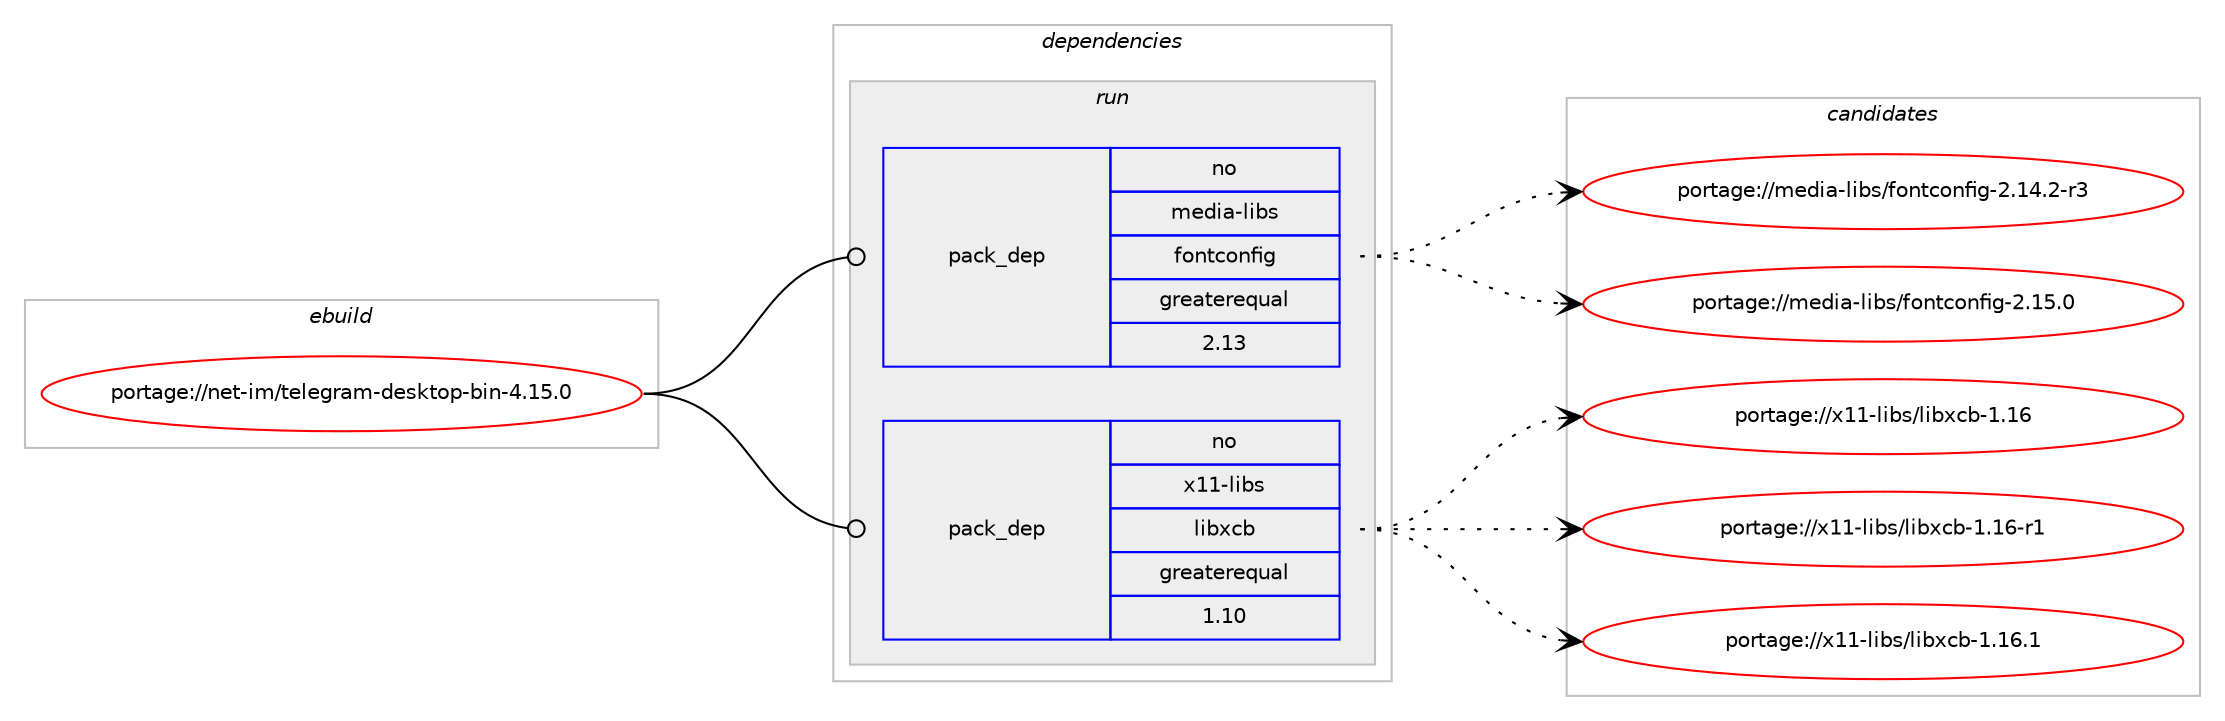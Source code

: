 digraph prolog {

# *************
# Graph options
# *************

newrank=true;
concentrate=true;
compound=true;
graph [rankdir=LR,fontname=Helvetica,fontsize=10,ranksep=1.5];#, ranksep=2.5, nodesep=0.2];
edge  [arrowhead=vee];
node  [fontname=Helvetica,fontsize=10];

# **********
# The ebuild
# **********

subgraph cluster_leftcol {
color=gray;
rank=same;
label=<<i>ebuild</i>>;
id [label="portage://net-im/telegram-desktop-bin-4.15.0", color=red, width=4, href="../net-im/telegram-desktop-bin-4.15.0.svg"];
}

# ****************
# The dependencies
# ****************

subgraph cluster_midcol {
color=gray;
label=<<i>dependencies</i>>;
subgraph cluster_compile {
fillcolor="#eeeeee";
style=filled;
label=<<i>compile</i>>;
}
subgraph cluster_compileandrun {
fillcolor="#eeeeee";
style=filled;
label=<<i>compile and run</i>>;
}
subgraph cluster_run {
fillcolor="#eeeeee";
style=filled;
label=<<i>run</i>>;
# *** BEGIN UNKNOWN DEPENDENCY TYPE (TODO) ***
# id -> package_dependency(portage://net-im/telegram-desktop-bin-4.15.0,run,no,dev-libs,glib,none,[,,],[slot(2)],[])
# *** END UNKNOWN DEPENDENCY TYPE (TODO) ***

subgraph pack557 {
dependency2316 [label=<<TABLE BORDER="0" CELLBORDER="1" CELLSPACING="0" CELLPADDING="4" WIDTH="220"><TR><TD ROWSPAN="6" CELLPADDING="30">pack_dep</TD></TR><TR><TD WIDTH="110">no</TD></TR><TR><TD>media-libs</TD></TR><TR><TD>fontconfig</TD></TR><TR><TD>greaterequal</TD></TR><TR><TD>2.13</TD></TR></TABLE>>, shape=none, color=blue];
}
id:e -> dependency2316:w [weight=20,style="solid",arrowhead="odot"];
# *** BEGIN UNKNOWN DEPENDENCY TYPE (TODO) ***
# id -> package_dependency(portage://net-im/telegram-desktop-bin-4.15.0,run,no,media-libs,freetype,none,[,,],[slot(2)],[])
# *** END UNKNOWN DEPENDENCY TYPE (TODO) ***

# *** BEGIN UNKNOWN DEPENDENCY TYPE (TODO) ***
# id -> package_dependency(portage://net-im/telegram-desktop-bin-4.15.0,run,no,sys-libs,glibc,none,[,,],[],[])
# *** END UNKNOWN DEPENDENCY TYPE (TODO) ***

# *** BEGIN UNKNOWN DEPENDENCY TYPE (TODO) ***
# id -> package_dependency(portage://net-im/telegram-desktop-bin-4.15.0,run,no,virtual,opengl,none,[,,],[],[])
# *** END UNKNOWN DEPENDENCY TYPE (TODO) ***

# *** BEGIN UNKNOWN DEPENDENCY TYPE (TODO) ***
# id -> package_dependency(portage://net-im/telegram-desktop-bin-4.15.0,run,no,x11-libs,gtk+,none,[,,],[slot(3)],[use(enable(X),none),use(enable(wayland),none)])
# *** END UNKNOWN DEPENDENCY TYPE (TODO) ***

# *** BEGIN UNKNOWN DEPENDENCY TYPE (TODO) ***
# id -> package_dependency(portage://net-im/telegram-desktop-bin-4.15.0,run,no,x11-libs,libX11,none,[,,],[],[])
# *** END UNKNOWN DEPENDENCY TYPE (TODO) ***

subgraph pack558 {
dependency2317 [label=<<TABLE BORDER="0" CELLBORDER="1" CELLSPACING="0" CELLPADDING="4" WIDTH="220"><TR><TD ROWSPAN="6" CELLPADDING="30">pack_dep</TD></TR><TR><TD WIDTH="110">no</TD></TR><TR><TD>x11-libs</TD></TR><TR><TD>libxcb</TD></TR><TR><TD>greaterequal</TD></TR><TR><TD>1.10</TD></TR></TABLE>>, shape=none, color=blue];
}
id:e -> dependency2317:w [weight=20,style="solid",arrowhead="odot"];
# *** BEGIN UNKNOWN DEPENDENCY TYPE (TODO) ***
# id -> package_dependency(portage://net-im/telegram-desktop-bin-4.15.0,run,weak,net-im,telegram-desktop,none,[,,],[],[])
# *** END UNKNOWN DEPENDENCY TYPE (TODO) ***

}
}

# **************
# The candidates
# **************

subgraph cluster_choices {
rank=same;
color=gray;
label=<<i>candidates</i>>;

subgraph choice557 {
color=black;
nodesep=1;
choice1091011001059745108105981154710211111011699111110102105103455046495246504511451 [label="portage://media-libs/fontconfig-2.14.2-r3", color=red, width=4,href="../media-libs/fontconfig-2.14.2-r3.svg"];
choice109101100105974510810598115471021111101169911111010210510345504649534648 [label="portage://media-libs/fontconfig-2.15.0", color=red, width=4,href="../media-libs/fontconfig-2.15.0.svg"];
dependency2316:e -> choice1091011001059745108105981154710211111011699111110102105103455046495246504511451:w [style=dotted,weight="100"];
dependency2316:e -> choice109101100105974510810598115471021111101169911111010210510345504649534648:w [style=dotted,weight="100"];
}
subgraph choice558 {
color=black;
nodesep=1;
choice12049494510810598115471081059812099984549464954 [label="portage://x11-libs/libxcb-1.16", color=red, width=4,href="../x11-libs/libxcb-1.16.svg"];
choice120494945108105981154710810598120999845494649544511449 [label="portage://x11-libs/libxcb-1.16-r1", color=red, width=4,href="../x11-libs/libxcb-1.16-r1.svg"];
choice120494945108105981154710810598120999845494649544649 [label="portage://x11-libs/libxcb-1.16.1", color=red, width=4,href="../x11-libs/libxcb-1.16.1.svg"];
dependency2317:e -> choice12049494510810598115471081059812099984549464954:w [style=dotted,weight="100"];
dependency2317:e -> choice120494945108105981154710810598120999845494649544511449:w [style=dotted,weight="100"];
dependency2317:e -> choice120494945108105981154710810598120999845494649544649:w [style=dotted,weight="100"];
}
}

}
